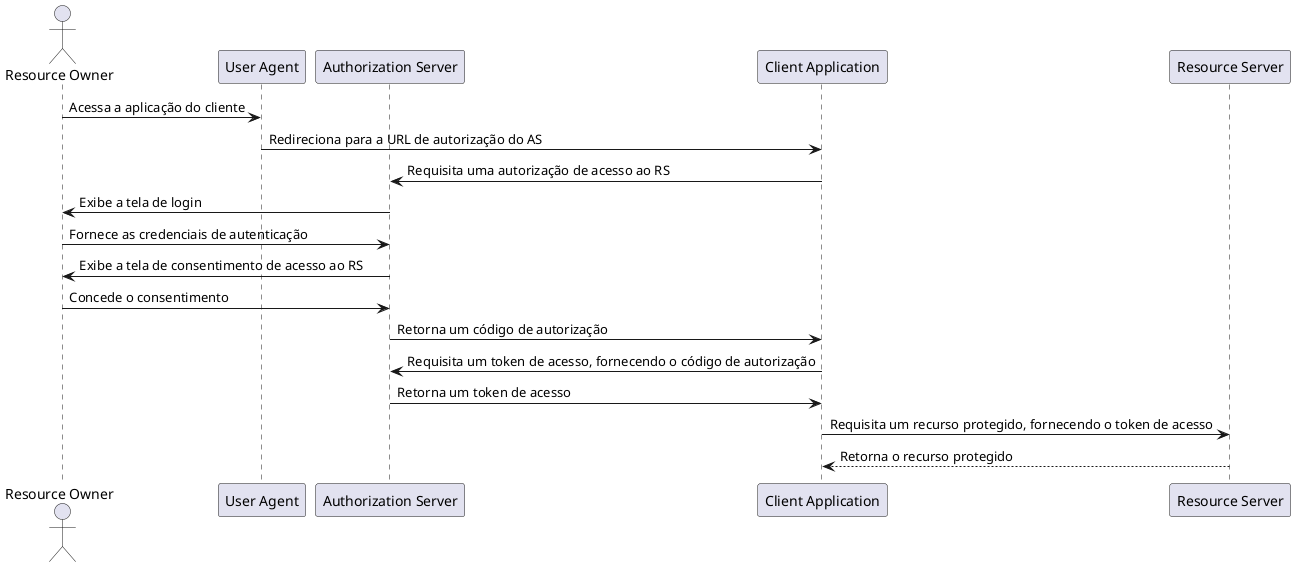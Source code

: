 @startuml
actor "Resource Owner"

participant "User Agent" as UA
participant "Authorization Server" as AS

participant "Client Application" as CA
participant "Resource Server" as RS

"Resource Owner" -> UA: Acessa a aplicação do cliente
UA -> CA: Redireciona para a URL de autorização do AS
CA -> AS: Requisita uma autorização de acesso ao RS

AS -> "Resource Owner": Exibe a tela de login
"Resource Owner" -> AS: Fornece as credenciais de autenticação
AS -> "Resource Owner": Exibe a tela de consentimento de acesso ao RS
"Resource Owner" -> AS: Concede o consentimento

AS-> CA: Retorna um código de autorização
CA -> AS: Requisita um token de acesso, fornecendo o código de autorização
AS-> CA: Retorna um token de acesso
CA -> RS: Requisita um recurso protegido, fornecendo o token de acesso
RS--> CA: Retorna o recurso protegido
@enduml